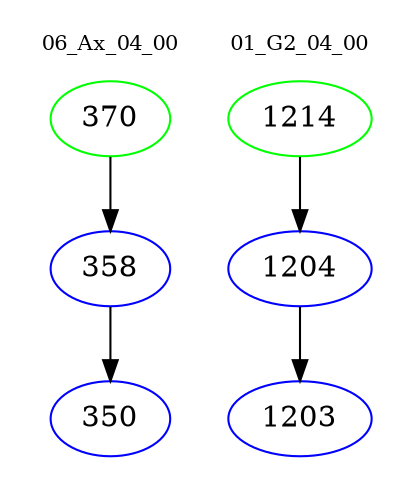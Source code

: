 digraph{
subgraph cluster_0 {
color = white
label = "06_Ax_04_00";
fontsize=10;
T0_370 [label="370", color="green"]
T0_370 -> T0_358 [color="black"]
T0_358 [label="358", color="blue"]
T0_358 -> T0_350 [color="black"]
T0_350 [label="350", color="blue"]
}
subgraph cluster_1 {
color = white
label = "01_G2_04_00";
fontsize=10;
T1_1214 [label="1214", color="green"]
T1_1214 -> T1_1204 [color="black"]
T1_1204 [label="1204", color="blue"]
T1_1204 -> T1_1203 [color="black"]
T1_1203 [label="1203", color="blue"]
}
}
